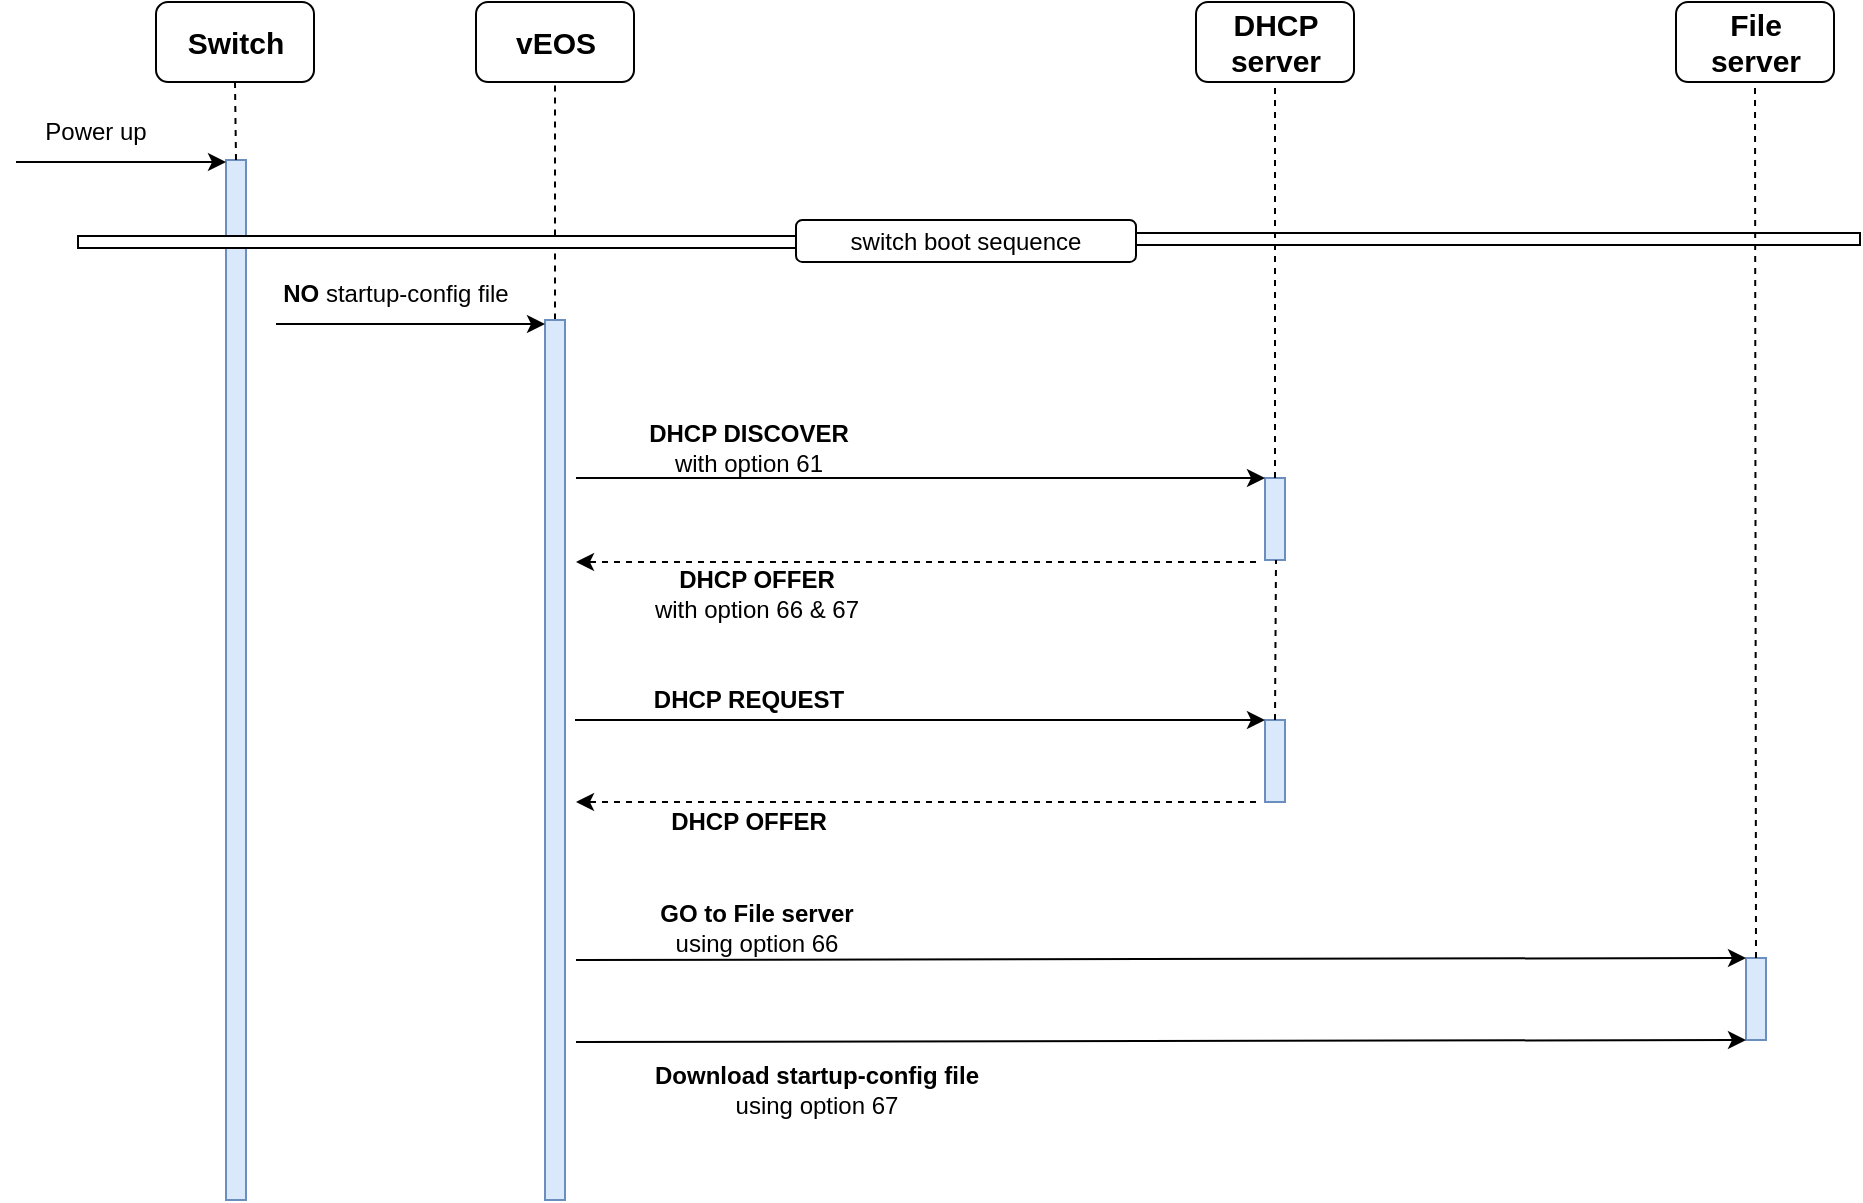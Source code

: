 <mxfile version="21.8.2" type="github">
  <diagram name="Page-1" id="74e2e168-ea6b-b213-b513-2b3c1d86103e">
    <mxGraphModel dx="1096" dy="1026" grid="1" gridSize="10" guides="1" tooltips="1" connect="1" arrows="1" fold="1" page="1" pageScale="1" pageWidth="1100" pageHeight="850" background="none" math="0" shadow="0">
      <root>
        <mxCell id="0" />
        <mxCell id="1" parent="0" />
        <mxCell id="bCRU6YlXV68KjKm_1EpI-22" value="" style="rounded=1;whiteSpace=wrap;html=1;" parent="1" vertex="1">
          <mxGeometry x="80" y="41" width="79" height="40" as="geometry" />
        </mxCell>
        <mxCell id="bCRU6YlXV68KjKm_1EpI-23" value="&lt;b&gt;&lt;font style=&quot;font-size: 15px;&quot;&gt;Switch&lt;/font&gt;&lt;/b&gt;" style="text;strokeColor=none;align=center;fillColor=none;html=1;verticalAlign=middle;whiteSpace=wrap;rounded=0;" parent="1" vertex="1">
          <mxGeometry x="90" y="46" width="60" height="30" as="geometry" />
        </mxCell>
        <mxCell id="bCRU6YlXV68KjKm_1EpI-24" value="" style="rounded=1;whiteSpace=wrap;html=1;" parent="1" vertex="1">
          <mxGeometry x="240" y="41" width="79" height="40" as="geometry" />
        </mxCell>
        <mxCell id="bCRU6YlXV68KjKm_1EpI-25" value="&lt;b&gt;&lt;font style=&quot;font-size: 15px;&quot;&gt;vEOS&lt;/font&gt;&lt;/b&gt;" style="text;strokeColor=none;align=center;fillColor=none;html=1;verticalAlign=middle;whiteSpace=wrap;rounded=0;" parent="1" vertex="1">
          <mxGeometry x="250" y="46" width="60" height="30" as="geometry" />
        </mxCell>
        <mxCell id="bCRU6YlXV68KjKm_1EpI-26" value="" style="rounded=1;whiteSpace=wrap;html=1;" parent="1" vertex="1">
          <mxGeometry x="600" y="41" width="79" height="40" as="geometry" />
        </mxCell>
        <mxCell id="bCRU6YlXV68KjKm_1EpI-27" value="&lt;b&gt;&lt;font style=&quot;font-size: 15px;&quot;&gt;DHCP server&lt;/font&gt;&lt;/b&gt;" style="text;strokeColor=none;align=center;fillColor=none;html=1;verticalAlign=middle;whiteSpace=wrap;rounded=0;" parent="1" vertex="1">
          <mxGeometry x="610" y="46" width="60" height="30" as="geometry" />
        </mxCell>
        <mxCell id="bCRU6YlXV68KjKm_1EpI-28" value="" style="rounded=1;whiteSpace=wrap;html=1;" parent="1" vertex="1">
          <mxGeometry x="840" y="41" width="79" height="40" as="geometry" />
        </mxCell>
        <mxCell id="bCRU6YlXV68KjKm_1EpI-29" value="&lt;b&gt;&lt;font style=&quot;font-size: 15px;&quot;&gt;File server&lt;/font&gt;&lt;/b&gt;" style="text;strokeColor=none;align=center;fillColor=none;html=1;verticalAlign=middle;whiteSpace=wrap;rounded=0;" parent="1" vertex="1">
          <mxGeometry x="850" y="46" width="60" height="30" as="geometry" />
        </mxCell>
        <mxCell id="bCRU6YlXV68KjKm_1EpI-30" value="" style="rounded=0;whiteSpace=wrap;html=1;fillColor=#dae8fc;strokeColor=#6c8ebf;" parent="1" vertex="1">
          <mxGeometry x="115" y="120" width="10" height="520" as="geometry" />
        </mxCell>
        <mxCell id="bCRU6YlXV68KjKm_1EpI-31" value="" style="endArrow=classic;html=1;rounded=0;" parent="1" edge="1">
          <mxGeometry width="50" height="50" relative="1" as="geometry">
            <mxPoint x="10" y="121" as="sourcePoint" />
            <mxPoint x="115" y="121" as="targetPoint" />
          </mxGeometry>
        </mxCell>
        <mxCell id="bCRU6YlXV68KjKm_1EpI-32" value="Power up" style="text;strokeColor=none;align=center;fillColor=none;html=1;verticalAlign=middle;whiteSpace=wrap;rounded=0;" parent="1" vertex="1">
          <mxGeometry x="20" y="91" width="60" height="30" as="geometry" />
        </mxCell>
        <mxCell id="bCRU6YlXV68KjKm_1EpI-34" value="" style="endArrow=none;dashed=1;html=1;rounded=0;entryX=0.5;entryY=1;entryDx=0;entryDy=0;exitX=0.5;exitY=0;exitDx=0;exitDy=0;" parent="1" source="bCRU6YlXV68KjKm_1EpI-30" target="bCRU6YlXV68KjKm_1EpI-22" edge="1">
          <mxGeometry width="50" height="50" relative="1" as="geometry">
            <mxPoint x="510" y="550" as="sourcePoint" />
            <mxPoint x="560" y="500" as="targetPoint" />
          </mxGeometry>
        </mxCell>
        <mxCell id="bCRU6YlXV68KjKm_1EpI-35" value="" style="endArrow=none;dashed=1;html=1;rounded=0;entryX=0.5;entryY=1;entryDx=0;entryDy=0;exitX=0.5;exitY=0.695;exitDx=0;exitDy=0;exitPerimeter=0;" parent="1" target="bCRU6YlXV68KjKm_1EpI-24" edge="1" source="bCRU6YlXV68KjKm_1EpI-36">
          <mxGeometry width="50" height="50" relative="1" as="geometry">
            <mxPoint x="280" y="840" as="sourcePoint" />
            <mxPoint x="560" y="550" as="targetPoint" />
          </mxGeometry>
        </mxCell>
        <mxCell id="bCRU6YlXV68KjKm_1EpI-36" value="" style="rounded=0;whiteSpace=wrap;html=1;fillColor=#dae8fc;strokeColor=#6c8ebf;" parent="1" vertex="1">
          <mxGeometry x="274.5" y="200" width="10" height="440" as="geometry" />
        </mxCell>
        <mxCell id="bCRU6YlXV68KjKm_1EpI-37" value="" style="endArrow=classic;html=1;rounded=0;" parent="1" edge="1">
          <mxGeometry width="50" height="50" relative="1" as="geometry">
            <mxPoint x="140" y="202" as="sourcePoint" />
            <mxPoint x="274.5" y="202" as="targetPoint" />
          </mxGeometry>
        </mxCell>
        <mxCell id="bCRU6YlXV68KjKm_1EpI-39" value="&lt;b&gt;NO&lt;/b&gt; startup-config file" style="text;strokeColor=none;align=center;fillColor=none;html=1;verticalAlign=middle;whiteSpace=wrap;rounded=0;" parent="1" vertex="1">
          <mxGeometry x="140" y="172" width="120" height="30" as="geometry" />
        </mxCell>
        <mxCell id="bCRU6YlXV68KjKm_1EpI-40" value="" style="rounded=0;whiteSpace=wrap;html=1;rotation=-90;" parent="1" vertex="1">
          <mxGeometry x="219" y="-20" width="6" height="362" as="geometry" />
        </mxCell>
        <mxCell id="bCRU6YlXV68KjKm_1EpI-42" value="" style="rounded=1;whiteSpace=wrap;html=1;" parent="1" vertex="1">
          <mxGeometry x="400" y="150" width="170" height="21" as="geometry" />
        </mxCell>
        <mxCell id="bCRU6YlXV68KjKm_1EpI-41" value="switch boot sequence" style="text;strokeColor=none;align=center;fillColor=none;html=1;verticalAlign=middle;whiteSpace=wrap;rounded=0;" parent="1" vertex="1">
          <mxGeometry x="420" y="147" width="130" height="27" as="geometry" />
        </mxCell>
        <mxCell id="bCRU6YlXV68KjKm_1EpI-43" value="" style="rounded=0;whiteSpace=wrap;html=1;rotation=-90;" parent="1" vertex="1">
          <mxGeometry x="748" y="-21.5" width="6" height="362" as="geometry" />
        </mxCell>
        <mxCell id="bCRU6YlXV68KjKm_1EpI-44" value="" style="rounded=0;whiteSpace=wrap;html=1;fillColor=#dae8fc;strokeColor=#6c8ebf;" parent="1" vertex="1">
          <mxGeometry x="634.5" y="279" width="10" height="41" as="geometry" />
        </mxCell>
        <mxCell id="bCRU6YlXV68KjKm_1EpI-45" value="" style="endArrow=none;dashed=1;html=1;rounded=0;entryX=0.5;entryY=1;entryDx=0;entryDy=0;exitX=0.5;exitY=0;exitDx=0;exitDy=0;" parent="1" source="bCRU6YlXV68KjKm_1EpI-44" target="bCRU6YlXV68KjKm_1EpI-26" edge="1">
          <mxGeometry width="50" height="50" relative="1" as="geometry">
            <mxPoint x="290" y="850" as="sourcePoint" />
            <mxPoint x="290" y="91" as="targetPoint" />
          </mxGeometry>
        </mxCell>
        <mxCell id="bCRU6YlXV68KjKm_1EpI-46" value="" style="edgeStyle=none;orthogonalLoop=1;jettySize=auto;html=1;rounded=0;entryX=0;entryY=0;entryDx=0;entryDy=0;" parent="1" target="bCRU6YlXV68KjKm_1EpI-44" edge="1">
          <mxGeometry width="80" relative="1" as="geometry">
            <mxPoint x="290" y="279" as="sourcePoint" />
            <mxPoint x="500" y="279" as="targetPoint" />
            <Array as="points" />
          </mxGeometry>
        </mxCell>
        <mxCell id="bCRU6YlXV68KjKm_1EpI-47" value="&lt;b&gt;DHCP DISCOVER&lt;/b&gt;&lt;br&gt;with option 61" style="text;strokeColor=none;align=center;fillColor=none;html=1;verticalAlign=middle;whiteSpace=wrap;rounded=0;" parent="1" vertex="1">
          <mxGeometry x="321" y="249" width="111" height="30" as="geometry" />
        </mxCell>
        <mxCell id="bCRU6YlXV68KjKm_1EpI-48" value="" style="edgeStyle=none;orthogonalLoop=1;jettySize=auto;html=1;rounded=0;dashed=1;" parent="1" edge="1">
          <mxGeometry width="80" relative="1" as="geometry">
            <mxPoint x="630" y="321" as="sourcePoint" />
            <mxPoint x="290" y="321" as="targetPoint" />
            <Array as="points" />
          </mxGeometry>
        </mxCell>
        <mxCell id="bCRU6YlXV68KjKm_1EpI-49" value="&lt;b&gt;DHCP OFFER&lt;/b&gt;&lt;br&gt;with option 66 &amp;amp; 67" style="text;strokeColor=none;align=center;fillColor=none;html=1;verticalAlign=middle;whiteSpace=wrap;rounded=0;" parent="1" vertex="1">
          <mxGeometry x="319.5" y="322" width="120.5" height="30" as="geometry" />
        </mxCell>
        <mxCell id="bCRU6YlXV68KjKm_1EpI-51" value="" style="rounded=0;whiteSpace=wrap;html=1;fillColor=#dae8fc;strokeColor=#6c8ebf;" parent="1" vertex="1">
          <mxGeometry x="634.5" y="400" width="10" height="41" as="geometry" />
        </mxCell>
        <mxCell id="bCRU6YlXV68KjKm_1EpI-53" value="" style="endArrow=none;dashed=1;html=1;rounded=0;exitX=0.5;exitY=0;exitDx=0;exitDy=0;" parent="1" source="bCRU6YlXV68KjKm_1EpI-51" edge="1">
          <mxGeometry width="50" height="50" relative="1" as="geometry">
            <mxPoint x="650" y="289" as="sourcePoint" />
            <mxPoint x="640" y="320" as="targetPoint" />
          </mxGeometry>
        </mxCell>
        <mxCell id="bCRU6YlXV68KjKm_1EpI-54" value="" style="edgeStyle=none;orthogonalLoop=1;jettySize=auto;html=1;rounded=0;entryX=0;entryY=0;entryDx=0;entryDy=0;" parent="1" edge="1">
          <mxGeometry width="80" relative="1" as="geometry">
            <mxPoint x="289.5" y="400" as="sourcePoint" />
            <mxPoint x="634.5" y="400" as="targetPoint" />
            <Array as="points" />
          </mxGeometry>
        </mxCell>
        <mxCell id="bCRU6YlXV68KjKm_1EpI-55" value="&lt;b&gt;DHCP REQUEST&lt;/b&gt;" style="text;strokeColor=none;align=center;fillColor=none;html=1;verticalAlign=middle;whiteSpace=wrap;rounded=0;" parent="1" vertex="1">
          <mxGeometry x="321" y="380" width="111" height="20" as="geometry" />
        </mxCell>
        <mxCell id="bCRU6YlXV68KjKm_1EpI-56" value="" style="edgeStyle=none;orthogonalLoop=1;jettySize=auto;html=1;rounded=0;dashed=1;" parent="1" edge="1">
          <mxGeometry width="80" relative="1" as="geometry">
            <mxPoint x="630" y="441" as="sourcePoint" />
            <mxPoint x="290" y="441" as="targetPoint" />
            <Array as="points" />
          </mxGeometry>
        </mxCell>
        <mxCell id="bCRU6YlXV68KjKm_1EpI-57" value="&lt;b&gt;DHCP OFFER&lt;/b&gt;" style="text;strokeColor=none;align=center;fillColor=none;html=1;verticalAlign=middle;whiteSpace=wrap;rounded=0;" parent="1" vertex="1">
          <mxGeometry x="321" y="441" width="111" height="20" as="geometry" />
        </mxCell>
        <mxCell id="bCRU6YlXV68KjKm_1EpI-58" value="" style="rounded=0;whiteSpace=wrap;html=1;fillColor=#dae8fc;strokeColor=#6c8ebf;" parent="1" vertex="1">
          <mxGeometry x="875" y="519" width="10" height="41" as="geometry" />
        </mxCell>
        <mxCell id="bCRU6YlXV68KjKm_1EpI-59" value="" style="endArrow=none;dashed=1;html=1;rounded=0;entryX=0.5;entryY=1;entryDx=0;entryDy=0;exitX=0.5;exitY=0;exitDx=0;exitDy=0;" parent="1" source="bCRU6YlXV68KjKm_1EpI-58" target="bCRU6YlXV68KjKm_1EpI-28" edge="1">
          <mxGeometry width="50" height="50" relative="1" as="geometry">
            <mxPoint x="650" y="289" as="sourcePoint" />
            <mxPoint x="650" y="91" as="targetPoint" />
          </mxGeometry>
        </mxCell>
        <mxCell id="bCRU6YlXV68KjKm_1EpI-60" value="" style="edgeStyle=none;orthogonalLoop=1;jettySize=auto;html=1;rounded=0;entryX=0;entryY=0;entryDx=0;entryDy=0;" parent="1" edge="1">
          <mxGeometry width="80" relative="1" as="geometry">
            <mxPoint x="290" y="520" as="sourcePoint" />
            <mxPoint x="875" y="519" as="targetPoint" />
            <Array as="points" />
          </mxGeometry>
        </mxCell>
        <mxCell id="bCRU6YlXV68KjKm_1EpI-61" value="&lt;b&gt;GO to File server&lt;br&gt;&lt;/b&gt;using option 66" style="text;strokeColor=none;align=center;fillColor=none;html=1;verticalAlign=middle;whiteSpace=wrap;rounded=0;" parent="1" vertex="1">
          <mxGeometry x="321" y="489" width="119" height="30" as="geometry" />
        </mxCell>
        <mxCell id="bCRU6YlXV68KjKm_1EpI-62" value="" style="edgeStyle=none;orthogonalLoop=1;jettySize=auto;html=1;rounded=0;entryX=0;entryY=0;entryDx=0;entryDy=0;" parent="1" edge="1">
          <mxGeometry width="80" relative="1" as="geometry">
            <mxPoint x="290" y="561" as="sourcePoint" />
            <mxPoint x="875" y="560" as="targetPoint" />
            <Array as="points" />
          </mxGeometry>
        </mxCell>
        <mxCell id="bCRU6YlXV68KjKm_1EpI-63" value="&lt;b&gt;Download startup-config file&lt;br&gt;&lt;/b&gt;using option 67" style="text;strokeColor=none;align=center;fillColor=none;html=1;verticalAlign=middle;whiteSpace=wrap;rounded=0;" parent="1" vertex="1">
          <mxGeometry x="321" y="570" width="179" height="30" as="geometry" />
        </mxCell>
      </root>
    </mxGraphModel>
  </diagram>
</mxfile>
